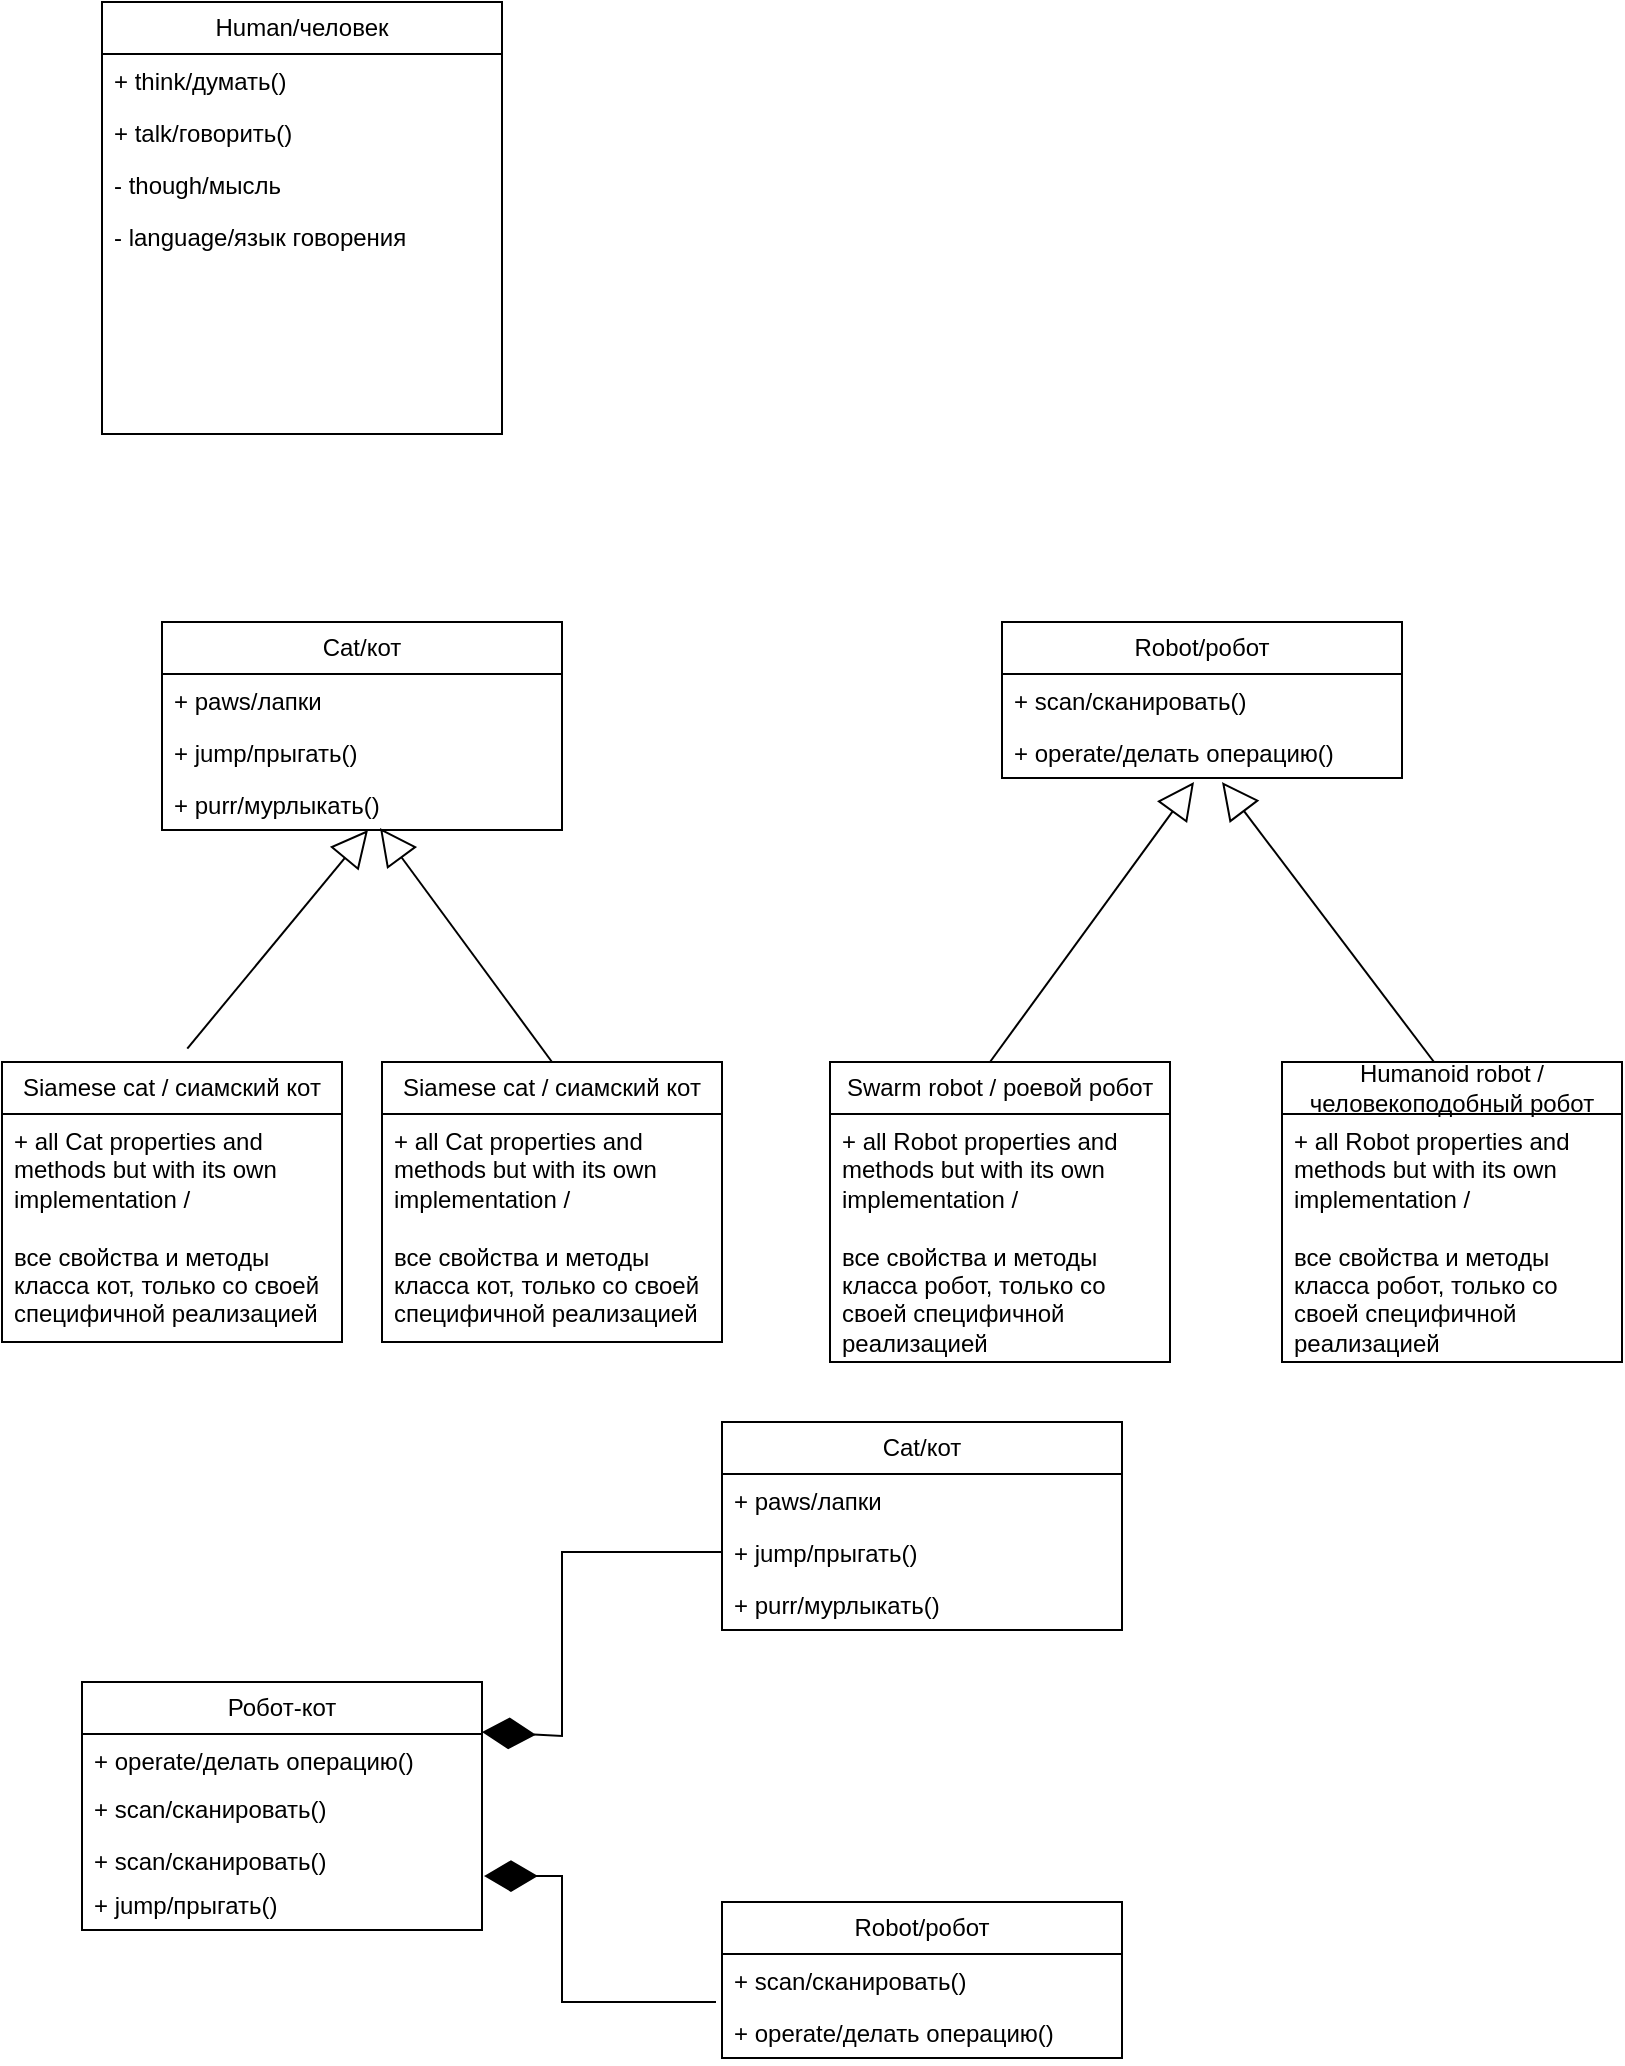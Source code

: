 <mxfile version="21.3.8" type="github">
  <diagram name="Page-1" id="V-Xa-GecJOjRG5GZjalC">
    <mxGraphModel dx="1434" dy="796" grid="1" gridSize="10" guides="1" tooltips="1" connect="1" arrows="1" fold="1" page="1" pageScale="1" pageWidth="827" pageHeight="1169" math="0" shadow="0">
      <root>
        <mxCell id="0" />
        <mxCell id="1" parent="0" />
        <mxCell id="Z-d5wn1NuOM1fkSidut5-19" value="Cat/кот" style="swimlane;fontStyle=0;childLayout=stackLayout;horizontal=1;startSize=26;fillColor=none;horizontalStack=0;resizeParent=1;resizeParentMax=0;resizeLast=0;collapsible=1;marginBottom=0;whiteSpace=wrap;html=1;" vertex="1" parent="1">
          <mxGeometry x="80" y="360" width="200" height="104" as="geometry" />
        </mxCell>
        <mxCell id="Z-d5wn1NuOM1fkSidut5-20" value="+ paws/лапки" style="text;strokeColor=none;fillColor=none;align=left;verticalAlign=top;spacingLeft=4;spacingRight=4;overflow=hidden;rotatable=0;points=[[0,0.5],[1,0.5]];portConstraint=eastwest;whiteSpace=wrap;html=1;" vertex="1" parent="Z-d5wn1NuOM1fkSidut5-19">
          <mxGeometry y="26" width="200" height="26" as="geometry" />
        </mxCell>
        <mxCell id="Z-d5wn1NuOM1fkSidut5-21" value="+ jump/прыгать()" style="text;strokeColor=none;fillColor=none;align=left;verticalAlign=top;spacingLeft=4;spacingRight=4;overflow=hidden;rotatable=0;points=[[0,0.5],[1,0.5]];portConstraint=eastwest;whiteSpace=wrap;html=1;" vertex="1" parent="Z-d5wn1NuOM1fkSidut5-19">
          <mxGeometry y="52" width="200" height="26" as="geometry" />
        </mxCell>
        <mxCell id="Z-d5wn1NuOM1fkSidut5-23" value="+ purr/мурлыкать()" style="text;strokeColor=none;fillColor=none;align=left;verticalAlign=top;spacingLeft=4;spacingRight=4;overflow=hidden;rotatable=0;points=[[0,0.5],[1,0.5]];portConstraint=eastwest;whiteSpace=wrap;html=1;" vertex="1" parent="Z-d5wn1NuOM1fkSidut5-19">
          <mxGeometry y="78" width="200" height="26" as="geometry" />
        </mxCell>
        <mxCell id="Z-d5wn1NuOM1fkSidut5-25" value="Human/человек" style="swimlane;fontStyle=0;childLayout=stackLayout;horizontal=1;startSize=26;fillColor=none;horizontalStack=0;resizeParent=1;resizeParentMax=0;resizeLast=0;collapsible=1;marginBottom=0;whiteSpace=wrap;html=1;" vertex="1" parent="1">
          <mxGeometry x="50" y="50" width="200" height="216" as="geometry" />
        </mxCell>
        <mxCell id="Z-d5wn1NuOM1fkSidut5-26" value="+ think/думать()" style="text;strokeColor=none;fillColor=none;align=left;verticalAlign=top;spacingLeft=4;spacingRight=4;overflow=hidden;rotatable=0;points=[[0,0.5],[1,0.5]];portConstraint=eastwest;whiteSpace=wrap;html=1;" vertex="1" parent="Z-d5wn1NuOM1fkSidut5-25">
          <mxGeometry y="26" width="200" height="26" as="geometry" />
        </mxCell>
        <mxCell id="Z-d5wn1NuOM1fkSidut5-27" value="+ talk/говорить()" style="text;strokeColor=none;fillColor=none;align=left;verticalAlign=top;spacingLeft=4;spacingRight=4;overflow=hidden;rotatable=0;points=[[0,0.5],[1,0.5]];portConstraint=eastwest;whiteSpace=wrap;html=1;" vertex="1" parent="Z-d5wn1NuOM1fkSidut5-25">
          <mxGeometry y="52" width="200" height="26" as="geometry" />
        </mxCell>
        <mxCell id="Z-d5wn1NuOM1fkSidut5-28" value="- though/мысль" style="text;strokeColor=none;fillColor=none;align=left;verticalAlign=top;spacingLeft=4;spacingRight=4;overflow=hidden;rotatable=0;points=[[0,0.5],[1,0.5]];portConstraint=eastwest;whiteSpace=wrap;html=1;" vertex="1" parent="Z-d5wn1NuOM1fkSidut5-25">
          <mxGeometry y="78" width="200" height="26" as="geometry" />
        </mxCell>
        <mxCell id="Z-d5wn1NuOM1fkSidut5-29" value="- language/язык говорения" style="text;strokeColor=none;fillColor=none;align=left;verticalAlign=top;spacingLeft=4;spacingRight=4;overflow=hidden;rotatable=0;points=[[0,0.5],[1,0.5]];portConstraint=eastwest;whiteSpace=wrap;html=1;" vertex="1" parent="Z-d5wn1NuOM1fkSidut5-25">
          <mxGeometry y="104" width="200" height="112" as="geometry" />
        </mxCell>
        <mxCell id="Z-d5wn1NuOM1fkSidut5-30" value="Siamese cat / сиамский кот" style="swimlane;fontStyle=0;childLayout=stackLayout;horizontal=1;startSize=26;fillColor=none;horizontalStack=0;resizeParent=1;resizeParentMax=0;resizeLast=0;collapsible=1;marginBottom=0;whiteSpace=wrap;html=1;" vertex="1" parent="1">
          <mxGeometry y="580" width="170" height="140" as="geometry" />
        </mxCell>
        <mxCell id="Z-d5wn1NuOM1fkSidut5-39" value="+ all Cat properties and methods but with its own implementation /&lt;br&gt;&lt;br&gt;все свойства и методы класса кот, только со своей специфичной реализацией" style="text;strokeColor=none;fillColor=none;align=left;verticalAlign=top;spacingLeft=4;spacingRight=4;overflow=hidden;rotatable=0;points=[[0,0.5],[1,0.5]];portConstraint=eastwest;whiteSpace=wrap;html=1;" vertex="1" parent="Z-d5wn1NuOM1fkSidut5-30">
          <mxGeometry y="26" width="170" height="114" as="geometry" />
        </mxCell>
        <mxCell id="Z-d5wn1NuOM1fkSidut5-34" value="" style="endArrow=block;endSize=16;endFill=0;html=1;rounded=0;entryX=0.515;entryY=1;entryDx=0;entryDy=0;entryPerimeter=0;exitX=0.545;exitY=-0.048;exitDx=0;exitDy=0;exitPerimeter=0;" edge="1" parent="1" source="Z-d5wn1NuOM1fkSidut5-30" target="Z-d5wn1NuOM1fkSidut5-23">
          <mxGeometry width="160" relative="1" as="geometry">
            <mxPoint x="330" y="700" as="sourcePoint" />
            <mxPoint x="490" y="700" as="targetPoint" />
          </mxGeometry>
        </mxCell>
        <mxCell id="Z-d5wn1NuOM1fkSidut5-36" value="Siamese cat / сиамский кот" style="swimlane;fontStyle=0;childLayout=stackLayout;horizontal=1;startSize=26;fillColor=none;horizontalStack=0;resizeParent=1;resizeParentMax=0;resizeLast=0;collapsible=1;marginBottom=0;whiteSpace=wrap;html=1;" vertex="1" parent="1">
          <mxGeometry x="190" y="580" width="170" height="140" as="geometry" />
        </mxCell>
        <mxCell id="Z-d5wn1NuOM1fkSidut5-40" value="+ all Cat properties and methods but with its own implementation /&lt;br&gt;&lt;br&gt;все свойства и методы класса кот, только со своей специфичной реализацией" style="text;strokeColor=none;fillColor=none;align=left;verticalAlign=top;spacingLeft=4;spacingRight=4;overflow=hidden;rotatable=0;points=[[0,0.5],[1,0.5]];portConstraint=eastwest;whiteSpace=wrap;html=1;" vertex="1" parent="Z-d5wn1NuOM1fkSidut5-36">
          <mxGeometry y="26" width="170" height="114" as="geometry" />
        </mxCell>
        <mxCell id="Z-d5wn1NuOM1fkSidut5-37" value="" style="endArrow=block;endSize=16;endFill=0;html=1;rounded=0;exitX=0.5;exitY=0;exitDx=0;exitDy=0;entryX=0.545;entryY=0.962;entryDx=0;entryDy=0;entryPerimeter=0;" edge="1" parent="1" source="Z-d5wn1NuOM1fkSidut5-36" target="Z-d5wn1NuOM1fkSidut5-23">
          <mxGeometry width="160" relative="1" as="geometry">
            <mxPoint x="159" y="593" as="sourcePoint" />
            <mxPoint x="238" y="468" as="targetPoint" />
          </mxGeometry>
        </mxCell>
        <mxCell id="Z-d5wn1NuOM1fkSidut5-41" value="Robot/робот" style="swimlane;fontStyle=0;childLayout=stackLayout;horizontal=1;startSize=26;fillColor=none;horizontalStack=0;resizeParent=1;resizeParentMax=0;resizeLast=0;collapsible=1;marginBottom=0;whiteSpace=wrap;html=1;" vertex="1" parent="1">
          <mxGeometry x="500" y="360" width="200" height="78" as="geometry" />
        </mxCell>
        <mxCell id="Z-d5wn1NuOM1fkSidut5-42" value="+ scan/сканировать()" style="text;strokeColor=none;fillColor=none;align=left;verticalAlign=top;spacingLeft=4;spacingRight=4;overflow=hidden;rotatable=0;points=[[0,0.5],[1,0.5]];portConstraint=eastwest;whiteSpace=wrap;html=1;" vertex="1" parent="Z-d5wn1NuOM1fkSidut5-41">
          <mxGeometry y="26" width="200" height="26" as="geometry" />
        </mxCell>
        <mxCell id="Z-d5wn1NuOM1fkSidut5-43" value="+ operate/делать операцию()" style="text;strokeColor=none;fillColor=none;align=left;verticalAlign=top;spacingLeft=4;spacingRight=4;overflow=hidden;rotatable=0;points=[[0,0.5],[1,0.5]];portConstraint=eastwest;whiteSpace=wrap;html=1;" vertex="1" parent="Z-d5wn1NuOM1fkSidut5-41">
          <mxGeometry y="52" width="200" height="26" as="geometry" />
        </mxCell>
        <mxCell id="Z-d5wn1NuOM1fkSidut5-45" value="Swarm robot / роевой робот" style="swimlane;fontStyle=0;childLayout=stackLayout;horizontal=1;startSize=26;fillColor=none;horizontalStack=0;resizeParent=1;resizeParentMax=0;resizeLast=0;collapsible=1;marginBottom=0;whiteSpace=wrap;html=1;" vertex="1" parent="1">
          <mxGeometry x="414" y="580" width="170" height="150" as="geometry" />
        </mxCell>
        <mxCell id="Z-d5wn1NuOM1fkSidut5-47" value="+ all Robot properties and methods but with its own implementation /&lt;br&gt;&lt;br&gt;все свойства и методы класса робот, только со своей специфичной реализацией" style="text;strokeColor=none;fillColor=none;align=left;verticalAlign=top;spacingLeft=4;spacingRight=4;overflow=hidden;rotatable=0;points=[[0,0.5],[1,0.5]];portConstraint=eastwest;whiteSpace=wrap;html=1;" vertex="1" parent="Z-d5wn1NuOM1fkSidut5-45">
          <mxGeometry y="26" width="170" height="124" as="geometry" />
        </mxCell>
        <mxCell id="Z-d5wn1NuOM1fkSidut5-48" value="Humanoid robot / человекоподобный робот" style="swimlane;fontStyle=0;childLayout=stackLayout;horizontal=1;startSize=26;fillColor=none;horizontalStack=0;resizeParent=1;resizeParentMax=0;resizeLast=0;collapsible=1;marginBottom=0;whiteSpace=wrap;html=1;" vertex="1" parent="1">
          <mxGeometry x="640" y="580" width="170" height="150" as="geometry" />
        </mxCell>
        <mxCell id="Z-d5wn1NuOM1fkSidut5-49" value="+ all Robot properties and methods but with its own implementation /&lt;br style=&quot;border-color: var(--border-color);&quot;&gt;&lt;br style=&quot;border-color: var(--border-color);&quot;&gt;все свойства и методы класса робот, только со своей специфичной реализацией" style="text;strokeColor=none;fillColor=none;align=left;verticalAlign=top;spacingLeft=4;spacingRight=4;overflow=hidden;rotatable=0;points=[[0,0.5],[1,0.5]];portConstraint=eastwest;whiteSpace=wrap;html=1;" vertex="1" parent="Z-d5wn1NuOM1fkSidut5-48">
          <mxGeometry y="26" width="170" height="124" as="geometry" />
        </mxCell>
        <mxCell id="Z-d5wn1NuOM1fkSidut5-51" value="" style="endArrow=block;endSize=16;endFill=0;html=1;rounded=0;exitX=0.545;exitY=-0.048;exitDx=0;exitDy=0;exitPerimeter=0;" edge="1" parent="1">
          <mxGeometry width="160" relative="1" as="geometry">
            <mxPoint x="494" y="580" as="sourcePoint" />
            <mxPoint x="596" y="440" as="targetPoint" />
          </mxGeometry>
        </mxCell>
        <mxCell id="Z-d5wn1NuOM1fkSidut5-55" value="" style="endArrow=block;endSize=16;endFill=0;html=1;rounded=0;exitX=0.5;exitY=0;exitDx=0;exitDy=0;" edge="1" parent="1">
          <mxGeometry width="160" relative="1" as="geometry">
            <mxPoint x="716" y="580" as="sourcePoint" />
            <mxPoint x="610" y="440" as="targetPoint" />
          </mxGeometry>
        </mxCell>
        <mxCell id="Z-d5wn1NuOM1fkSidut5-56" value="Робот-кот" style="swimlane;fontStyle=0;childLayout=stackLayout;horizontal=1;startSize=26;fillColor=none;horizontalStack=0;resizeParent=1;resizeParentMax=0;resizeLast=0;collapsible=1;marginBottom=0;whiteSpace=wrap;html=1;" vertex="1" parent="1">
          <mxGeometry x="40" y="890" width="200" height="124" as="geometry" />
        </mxCell>
        <mxCell id="Z-d5wn1NuOM1fkSidut5-73" value="+ operate/делать операцию()" style="text;strokeColor=none;fillColor=none;align=left;verticalAlign=top;spacingLeft=4;spacingRight=4;overflow=hidden;rotatable=0;points=[[0,0.5],[1,0.5]];portConstraint=eastwest;whiteSpace=wrap;html=1;" vertex="1" parent="Z-d5wn1NuOM1fkSidut5-56">
          <mxGeometry y="26" width="200" height="24" as="geometry" />
        </mxCell>
        <mxCell id="Z-d5wn1NuOM1fkSidut5-75" value="+ scan/сканировать()" style="text;strokeColor=none;fillColor=none;align=left;verticalAlign=top;spacingLeft=4;spacingRight=4;overflow=hidden;rotatable=0;points=[[0,0.5],[1,0.5]];portConstraint=eastwest;whiteSpace=wrap;html=1;" vertex="1" parent="Z-d5wn1NuOM1fkSidut5-56">
          <mxGeometry y="50" width="200" height="26" as="geometry" />
        </mxCell>
        <mxCell id="Z-d5wn1NuOM1fkSidut5-72" value="+ scan/сканировать()" style="text;strokeColor=none;fillColor=none;align=left;verticalAlign=top;spacingLeft=4;spacingRight=4;overflow=hidden;rotatable=0;points=[[0,0.5],[1,0.5]];portConstraint=eastwest;whiteSpace=wrap;html=1;" vertex="1" parent="Z-d5wn1NuOM1fkSidut5-56">
          <mxGeometry y="76" width="200" height="22" as="geometry" />
        </mxCell>
        <mxCell id="Z-d5wn1NuOM1fkSidut5-74" value="+ jump/прыгать()" style="text;strokeColor=none;fillColor=none;align=left;verticalAlign=top;spacingLeft=4;spacingRight=4;overflow=hidden;rotatable=0;points=[[0,0.5],[1,0.5]];portConstraint=eastwest;whiteSpace=wrap;html=1;" vertex="1" parent="Z-d5wn1NuOM1fkSidut5-56">
          <mxGeometry y="98" width="200" height="26" as="geometry" />
        </mxCell>
        <mxCell id="Z-d5wn1NuOM1fkSidut5-62" value="Cat/кот" style="swimlane;fontStyle=0;childLayout=stackLayout;horizontal=1;startSize=26;fillColor=none;horizontalStack=0;resizeParent=1;resizeParentMax=0;resizeLast=0;collapsible=1;marginBottom=0;whiteSpace=wrap;html=1;" vertex="1" parent="1">
          <mxGeometry x="360" y="760" width="200" height="104" as="geometry" />
        </mxCell>
        <mxCell id="Z-d5wn1NuOM1fkSidut5-63" value="+ paws/лапки" style="text;strokeColor=none;fillColor=none;align=left;verticalAlign=top;spacingLeft=4;spacingRight=4;overflow=hidden;rotatable=0;points=[[0,0.5],[1,0.5]];portConstraint=eastwest;whiteSpace=wrap;html=1;" vertex="1" parent="Z-d5wn1NuOM1fkSidut5-62">
          <mxGeometry y="26" width="200" height="26" as="geometry" />
        </mxCell>
        <mxCell id="Z-d5wn1NuOM1fkSidut5-64" value="+ jump/прыгать()" style="text;strokeColor=none;fillColor=none;align=left;verticalAlign=top;spacingLeft=4;spacingRight=4;overflow=hidden;rotatable=0;points=[[0,0.5],[1,0.5]];portConstraint=eastwest;whiteSpace=wrap;html=1;" vertex="1" parent="Z-d5wn1NuOM1fkSidut5-62">
          <mxGeometry y="52" width="200" height="26" as="geometry" />
        </mxCell>
        <mxCell id="Z-d5wn1NuOM1fkSidut5-65" value="+ purr/мурлыкать()" style="text;strokeColor=none;fillColor=none;align=left;verticalAlign=top;spacingLeft=4;spacingRight=4;overflow=hidden;rotatable=0;points=[[0,0.5],[1,0.5]];portConstraint=eastwest;whiteSpace=wrap;html=1;" vertex="1" parent="Z-d5wn1NuOM1fkSidut5-62">
          <mxGeometry y="78" width="200" height="26" as="geometry" />
        </mxCell>
        <mxCell id="Z-d5wn1NuOM1fkSidut5-66" value="Robot/робот" style="swimlane;fontStyle=0;childLayout=stackLayout;horizontal=1;startSize=26;fillColor=none;horizontalStack=0;resizeParent=1;resizeParentMax=0;resizeLast=0;collapsible=1;marginBottom=0;whiteSpace=wrap;html=1;" vertex="1" parent="1">
          <mxGeometry x="360" y="1000" width="200" height="78" as="geometry" />
        </mxCell>
        <mxCell id="Z-d5wn1NuOM1fkSidut5-67" value="+ scan/сканировать()" style="text;strokeColor=none;fillColor=none;align=left;verticalAlign=top;spacingLeft=4;spacingRight=4;overflow=hidden;rotatable=0;points=[[0,0.5],[1,0.5]];portConstraint=eastwest;whiteSpace=wrap;html=1;" vertex="1" parent="Z-d5wn1NuOM1fkSidut5-66">
          <mxGeometry y="26" width="200" height="26" as="geometry" />
        </mxCell>
        <mxCell id="Z-d5wn1NuOM1fkSidut5-68" value="+ operate/делать операцию()" style="text;strokeColor=none;fillColor=none;align=left;verticalAlign=top;spacingLeft=4;spacingRight=4;overflow=hidden;rotatable=0;points=[[0,0.5],[1,0.5]];portConstraint=eastwest;whiteSpace=wrap;html=1;" vertex="1" parent="Z-d5wn1NuOM1fkSidut5-66">
          <mxGeometry y="52" width="200" height="26" as="geometry" />
        </mxCell>
        <mxCell id="Z-d5wn1NuOM1fkSidut5-70" value="" style="endArrow=diamondThin;endFill=1;endSize=24;html=1;rounded=0;entryX=1;entryY=-0.042;entryDx=0;entryDy=0;entryPerimeter=0;exitX=0;exitY=0.5;exitDx=0;exitDy=0;" edge="1" parent="1" source="Z-d5wn1NuOM1fkSidut5-64" target="Z-d5wn1NuOM1fkSidut5-73">
          <mxGeometry width="160" relative="1" as="geometry">
            <mxPoint x="100" y="840" as="sourcePoint" />
            <mxPoint x="239.02" y="960.988" as="targetPoint" />
            <Array as="points">
              <mxPoint x="280" y="825" />
              <mxPoint x="280" y="917" />
            </Array>
          </mxGeometry>
        </mxCell>
        <mxCell id="Z-d5wn1NuOM1fkSidut5-71" value="" style="endArrow=diamondThin;endFill=1;endSize=24;html=1;rounded=0;entryX=1.005;entryY=-0.038;entryDx=0;entryDy=0;entryPerimeter=0;exitX=-0.015;exitY=0.923;exitDx=0;exitDy=0;exitPerimeter=0;" edge="1" parent="1" source="Z-d5wn1NuOM1fkSidut5-67" target="Z-d5wn1NuOM1fkSidut5-74">
          <mxGeometry width="160" relative="1" as="geometry">
            <mxPoint x="360" y="850" as="sourcePoint" />
            <mxPoint x="239" y="942" as="targetPoint" />
            <Array as="points">
              <mxPoint x="280" y="1050" />
              <mxPoint x="280" y="987" />
            </Array>
          </mxGeometry>
        </mxCell>
      </root>
    </mxGraphModel>
  </diagram>
</mxfile>
